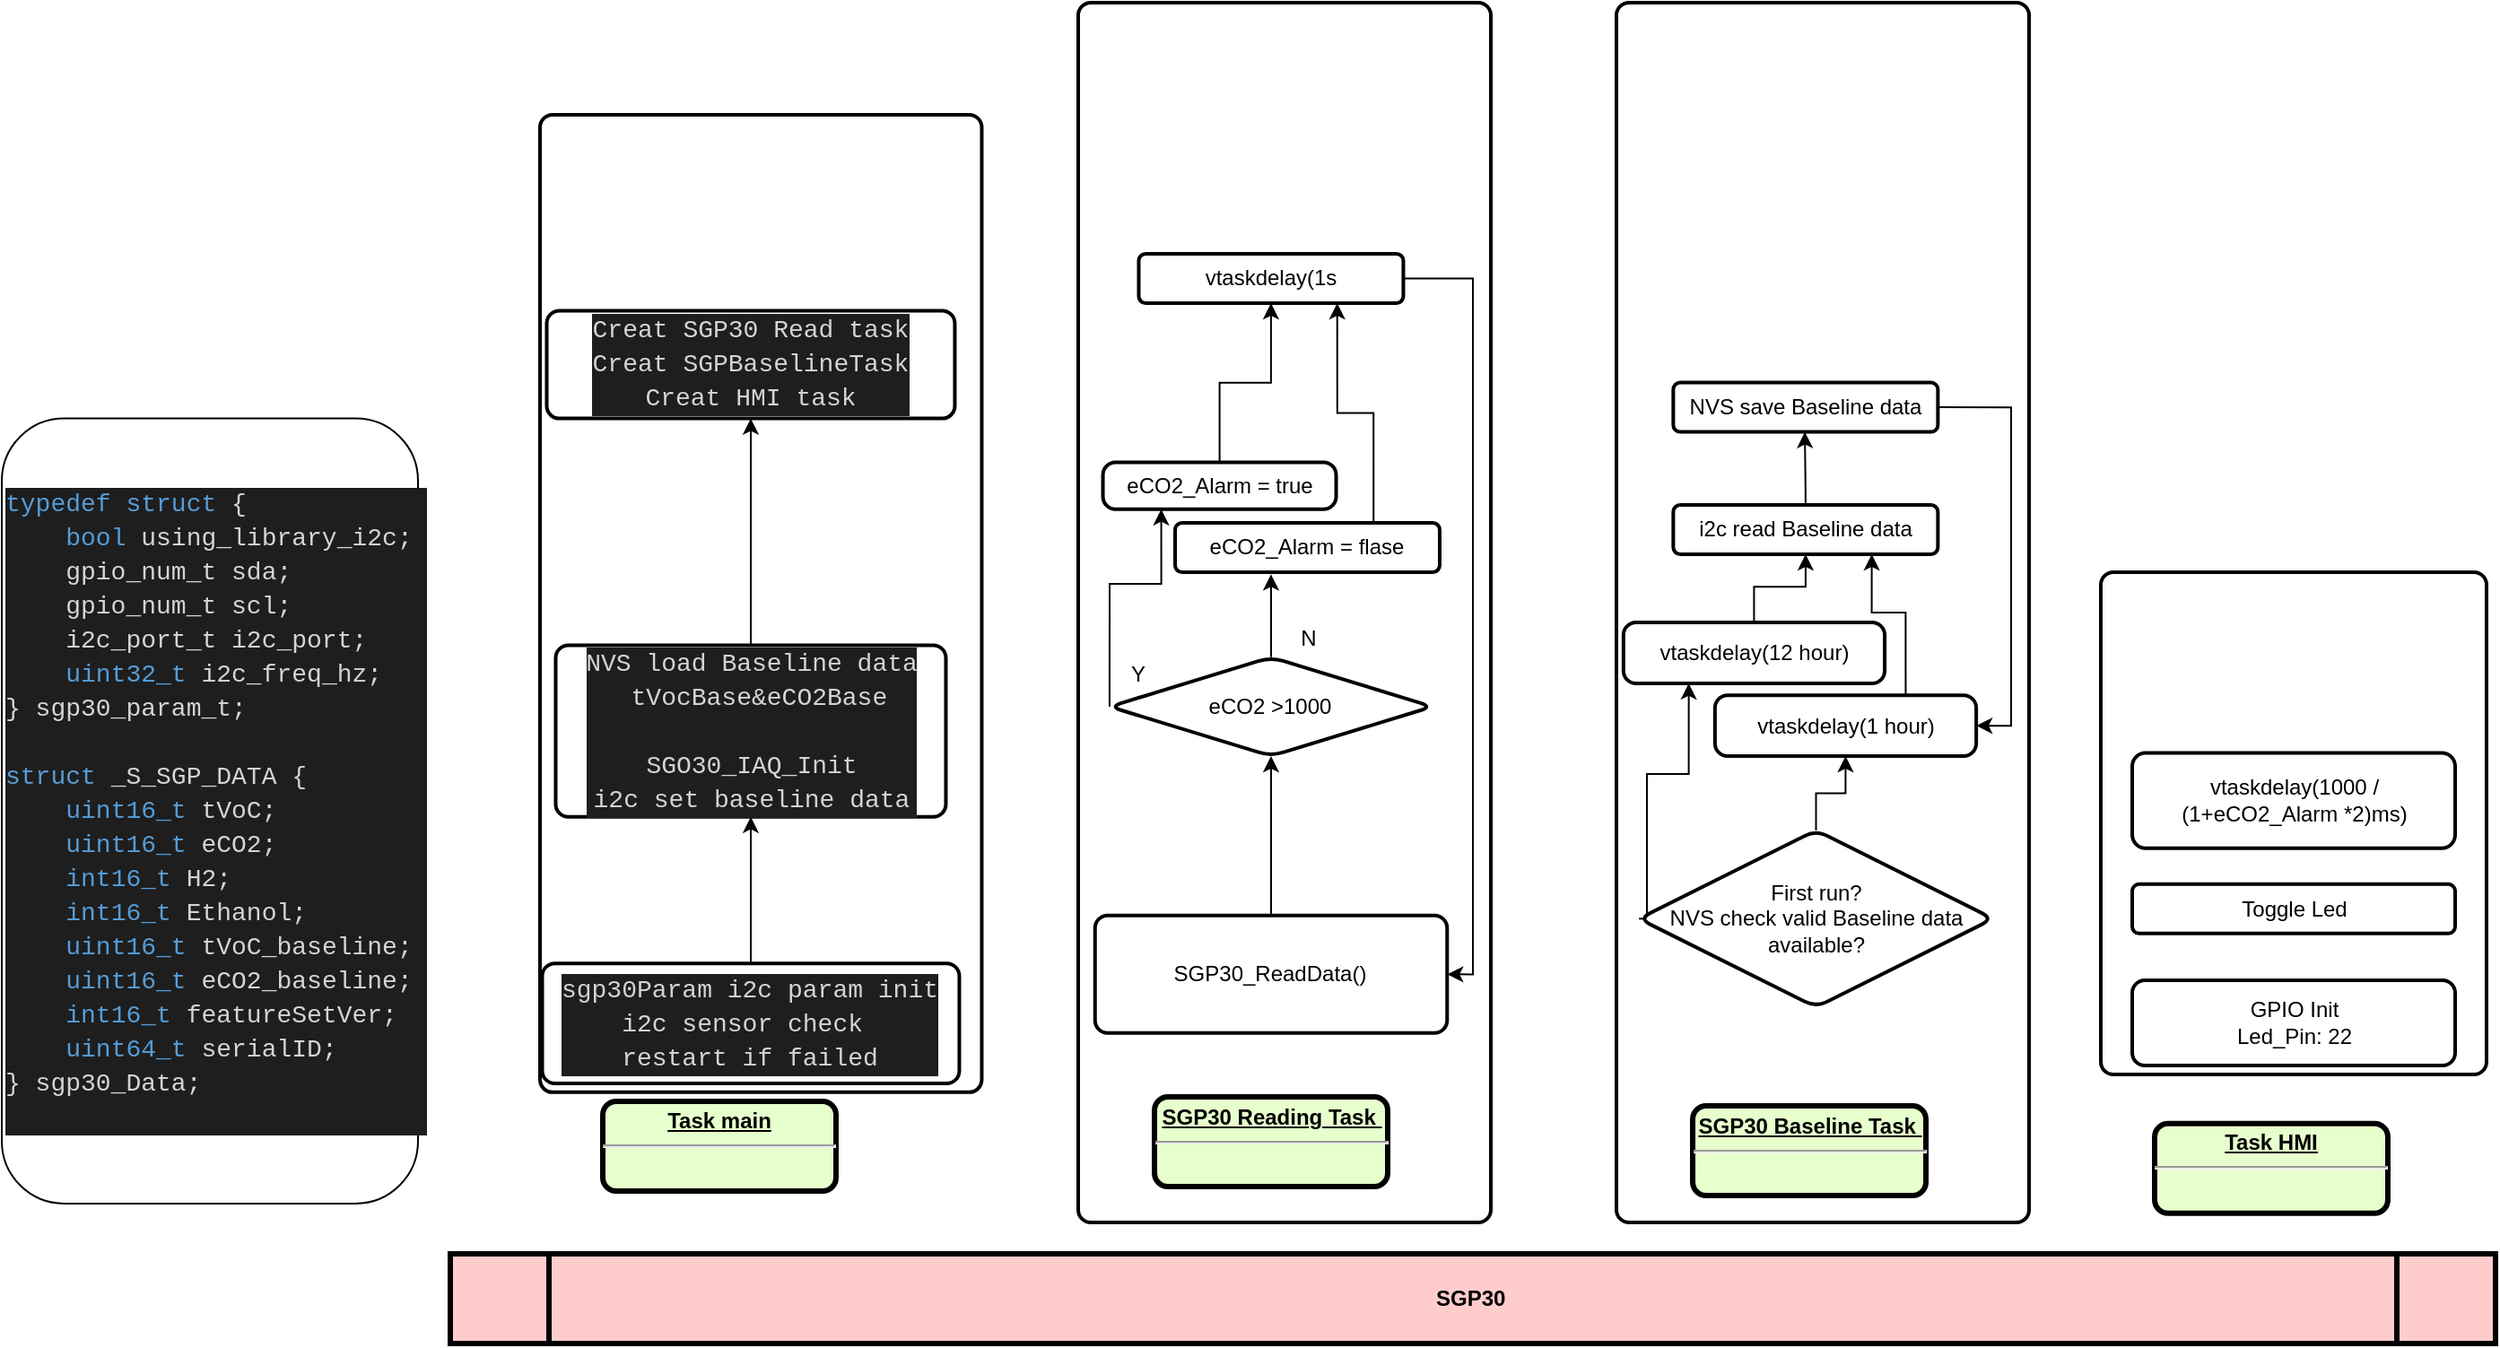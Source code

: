 <mxfile version="14.2.2" type="github">
  <diagram id="aIBNMCLB5vegAtX76ae7" name="Page-1">
    <mxGraphModel dx="1955" dy="934" grid="1" gridSize="10" guides="1" tooltips="1" connect="1" arrows="1" fold="1" page="1" pageScale="1" pageWidth="827" pageHeight="1169" math="0" shadow="0">
      <root>
        <mxCell id="0" />
        <mxCell id="1" parent="0" />
        <mxCell id="qpSUApoE_brRs-mtpVLS-30" value="" style="rounded=1;whiteSpace=wrap;html=1;absoluteArcSize=1;arcSize=14;strokeWidth=2;" parent="1" vertex="1">
          <mxGeometry x="1310" y="365" width="215" height="280" as="geometry" />
        </mxCell>
        <mxCell id="1z75fBFgBHhC1uhvndQV-83" value="" style="rounded=1;whiteSpace=wrap;html=1;absoluteArcSize=1;arcSize=14;strokeWidth=2;" parent="1" vertex="1">
          <mxGeometry x="740" y="47.5" width="230" height="680" as="geometry" />
        </mxCell>
        <mxCell id="1z75fBFgBHhC1uhvndQV-82" value="" style="rounded=1;whiteSpace=wrap;html=1;absoluteArcSize=1;arcSize=14;strokeWidth=2;" parent="1" vertex="1">
          <mxGeometry x="440" y="110" width="246.23" height="544.92" as="geometry" />
        </mxCell>
        <mxCell id="1z75fBFgBHhC1uhvndQV-1" value="SGP30 " style="shape=process;whiteSpace=wrap;align=center;verticalAlign=middle;size=0.048;fontStyle=1;strokeWidth=3;fillColor=#FFCCCC" parent="1" vertex="1">
          <mxGeometry x="390" y="745" width="1140" height="50" as="geometry" />
        </mxCell>
        <mxCell id="1z75fBFgBHhC1uhvndQV-2" value="&lt;p style=&quot;margin: 0px ; margin-top: 4px ; text-align: center ; text-decoration: underline&quot;&gt;&lt;strong&gt;&lt;strong&gt;Task&lt;/strong&gt;&amp;nbsp;main&lt;br&gt;&lt;/strong&gt;&lt;/p&gt;&lt;hr&gt;&lt;p style=&quot;margin: 0px ; margin-left: 8px&quot;&gt;&lt;br&gt;&lt;/p&gt;" style="verticalAlign=middle;align=center;overflow=fill;fontSize=12;fontFamily=Helvetica;html=1;rounded=1;fontStyle=1;strokeWidth=3;fillColor=#E6FFCC" parent="1" vertex="1">
          <mxGeometry x="475" y="660" width="130" height="50" as="geometry" />
        </mxCell>
        <mxCell id="1z75fBFgBHhC1uhvndQV-80" value="" style="edgeStyle=orthogonalEdgeStyle;rounded=0;orthogonalLoop=1;jettySize=auto;html=1;" parent="1" source="1z75fBFgBHhC1uhvndQV-3" target="1z75fBFgBHhC1uhvndQV-4" edge="1">
          <mxGeometry relative="1" as="geometry" />
        </mxCell>
        <mxCell id="1z75fBFgBHhC1uhvndQV-3" value="&lt;div style=&quot;color: rgb(212 , 212 , 212) ; background-color: rgb(30 , 30 , 30) ; font-family: &amp;#34;consolas&amp;#34; , &amp;#34;courier new&amp;#34; , monospace ; line-height: 19px&quot;&gt;&lt;div style=&quot;font-family: &amp;#34;consolas&amp;#34; , &amp;#34;courier new&amp;#34; , monospace ; font-size: 14px ; line-height: 19px&quot;&gt;sgp30Param i2c param init&lt;/div&gt;&lt;div style=&quot;font-family: &amp;#34;consolas&amp;#34; , &amp;#34;courier new&amp;#34; , monospace ; font-size: 14px ; line-height: 19px&quot;&gt;i2c sensor check&amp;nbsp;&lt;/div&gt;&lt;div style=&quot;font-family: &amp;#34;consolas&amp;#34; , &amp;#34;courier new&amp;#34; , monospace ; font-size: 14px ; line-height: 19px&quot;&gt;restart if failed&lt;/div&gt;&lt;/div&gt;" style="rounded=1;whiteSpace=wrap;html=1;absoluteArcSize=1;arcSize=14;strokeWidth=2;" parent="1" vertex="1">
          <mxGeometry x="441.24" y="583.13" width="232.49" height="66.87" as="geometry" />
        </mxCell>
        <mxCell id="qpSUApoE_brRs-mtpVLS-2" value="" style="edgeStyle=orthogonalEdgeStyle;rounded=0;orthogonalLoop=1;jettySize=auto;html=1;" parent="1" source="1z75fBFgBHhC1uhvndQV-4" target="qpSUApoE_brRs-mtpVLS-1" edge="1">
          <mxGeometry relative="1" as="geometry" />
        </mxCell>
        <mxCell id="1z75fBFgBHhC1uhvndQV-4" value="&lt;div style=&quot;color: rgb(212 , 212 , 212) ; background-color: rgb(30 , 30 , 30) ; font-family: &amp;#34;consolas&amp;#34; , &amp;#34;courier new&amp;#34; , monospace ; font-size: 14px ; line-height: 19px&quot;&gt;NVS load Baseline data&lt;/div&gt;&lt;div style=&quot;color: rgb(212 , 212 , 212) ; background-color: rgb(30 , 30 , 30) ; font-family: &amp;#34;consolas&amp;#34; , &amp;#34;courier new&amp;#34; , monospace ; font-size: 14px ; line-height: 19px&quot;&gt;&amp;nbsp;tVocBase&amp;amp;eCO2Base&lt;/div&gt;&lt;div style=&quot;color: rgb(212 , 212 , 212) ; background-color: rgb(30 , 30 , 30) ; font-family: &amp;#34;consolas&amp;#34; , &amp;#34;courier new&amp;#34; , monospace ; font-size: 14px ; line-height: 19px&quot;&gt;&lt;br&gt;&lt;/div&gt;&lt;div style=&quot;color: rgb(212 , 212 , 212) ; background-color: rgb(30 , 30 , 30) ; font-family: &amp;#34;consolas&amp;#34; , &amp;#34;courier new&amp;#34; , monospace ; font-size: 14px ; line-height: 19px&quot;&gt;SGO30_IAQ_Init&lt;/div&gt;&lt;div style=&quot;color: rgb(212 , 212 , 212) ; background-color: rgb(30 , 30 , 30) ; font-family: &amp;#34;consolas&amp;#34; , &amp;#34;courier new&amp;#34; , monospace ; font-size: 14px ; line-height: 19px&quot;&gt;i2c set baseline data&lt;/div&gt;" style="rounded=1;whiteSpace=wrap;html=1;absoluteArcSize=1;arcSize=14;strokeWidth=2;" parent="1" vertex="1">
          <mxGeometry x="448.74" y="405.74" width="217.5" height="95.62" as="geometry" />
        </mxCell>
        <mxCell id="1z75fBFgBHhC1uhvndQV-7" value="&lt;p style=&quot;margin: 0px ; margin-top: 4px ; text-align: center ; text-decoration: underline&quot;&gt;&lt;strong&gt;&lt;strong&gt;SGP30 Reading Task&lt;/strong&gt;&amp;nbsp;&lt;br&gt;&lt;/strong&gt;&lt;/p&gt;&lt;hr&gt;&lt;p style=&quot;margin: 0px ; margin-left: 8px&quot;&gt;&lt;br&gt;&lt;/p&gt;" style="verticalAlign=middle;align=center;overflow=fill;fontSize=12;fontFamily=Helvetica;html=1;rounded=1;fontStyle=1;strokeWidth=3;fillColor=#E6FFCC" parent="1" vertex="1">
          <mxGeometry x="782.51" y="657.5" width="130" height="50" as="geometry" />
        </mxCell>
        <mxCell id="qpSUApoE_brRs-mtpVLS-1" value="&lt;div style=&quot;color: rgb(212 , 212 , 212) ; background-color: rgb(30 , 30 , 30) ; font-family: &amp;#34;consolas&amp;#34; , &amp;#34;courier new&amp;#34; , monospace ; font-size: 14px ; line-height: 19px&quot;&gt;Creat SGP30 Read task&lt;/div&gt;&lt;div style=&quot;color: rgb(212 , 212 , 212) ; background-color: rgb(30 , 30 , 30) ; font-family: &amp;#34;consolas&amp;#34; , &amp;#34;courier new&amp;#34; , monospace ; font-size: 14px ; line-height: 19px&quot;&gt;Creat SGPBaselineTask&lt;/div&gt;&lt;div style=&quot;color: rgb(212 , 212 , 212) ; background-color: rgb(30 , 30 , 30) ; font-family: &amp;#34;consolas&amp;#34; , &amp;#34;courier new&amp;#34; , monospace ; font-size: 14px ; line-height: 19px&quot;&gt;Creat HMI task&lt;/div&gt;" style="rounded=1;whiteSpace=wrap;html=1;absoluteArcSize=1;arcSize=14;strokeWidth=2;" parent="1" vertex="1">
          <mxGeometry x="443.74" y="219.3" width="227.49" height="60" as="geometry" />
        </mxCell>
        <mxCell id="qpSUApoE_brRs-mtpVLS-3" value="eCO2 &amp;gt;1000" style="rhombus;whiteSpace=wrap;html=1;rounded=1;strokeWidth=2;arcSize=14;" parent="1" vertex="1">
          <mxGeometry x="757.48" y="412.42" width="180" height="55.08" as="geometry" />
        </mxCell>
        <mxCell id="qpSUApoE_brRs-mtpVLS-11" value="" style="edgeStyle=orthogonalEdgeStyle;rounded=0;orthogonalLoop=1;jettySize=auto;html=1;entryX=0.25;entryY=1;entryDx=0;entryDy=0;exitX=0;exitY=0.5;exitDx=0;exitDy=0;" parent="1" source="qpSUApoE_brRs-mtpVLS-3" edge="1" target="qpSUApoE_brRs-mtpVLS-12">
          <mxGeometry relative="1" as="geometry">
            <mxPoint x="780.03" y="399.7" as="sourcePoint" />
            <mxPoint x="690" y="457.34" as="targetPoint" />
            <Array as="points">
              <mxPoint x="758" y="371.5" />
              <mxPoint x="786" y="371.5" />
            </Array>
          </mxGeometry>
        </mxCell>
        <mxCell id="3Hrfc6jVErraSraYbf2L-2" value="" style="edgeStyle=orthogonalEdgeStyle;rounded=0;orthogonalLoop=1;jettySize=auto;html=1;" edge="1" parent="1" source="qpSUApoE_brRs-mtpVLS-12" target="Un01HnfKfebli6_bDrwn-10">
          <mxGeometry relative="1" as="geometry" />
        </mxCell>
        <mxCell id="qpSUApoE_brRs-mtpVLS-12" value="eCO2_Alarm = true" style="rounded=1;whiteSpace=wrap;html=1;absoluteArcSize=1;arcSize=14;strokeWidth=2;" parent="1" vertex="1">
          <mxGeometry x="753.77" y="303.75" width="130" height="26.09" as="geometry" />
        </mxCell>
        <mxCell id="qpSUApoE_brRs-mtpVLS-17" value="Y" style="text;html=1;align=center;verticalAlign=middle;resizable=0;points=[];autosize=1;" parent="1" vertex="1">
          <mxGeometry x="762.51" y="412.42" width="20" height="20" as="geometry" />
        </mxCell>
        <mxCell id="qpSUApoE_brRs-mtpVLS-18" value="SGP30_ReadData()" style="rounded=1;whiteSpace=wrap;html=1;absoluteArcSize=1;arcSize=14;strokeWidth=2;" parent="1" vertex="1">
          <mxGeometry x="749.38" y="556.4" width="196.25" height="65.5" as="geometry" />
        </mxCell>
        <mxCell id="qpSUApoE_brRs-mtpVLS-28" value="" style="edgeStyle=orthogonalEdgeStyle;rounded=0;orthogonalLoop=1;jettySize=auto;html=1;exitX=0.5;exitY=0;exitDx=0;exitDy=0;entryX=0.5;entryY=1;entryDx=0;entryDy=0;" parent="1" source="qpSUApoE_brRs-mtpVLS-3" edge="1">
          <mxGeometry relative="1" as="geometry">
            <mxPoint x="857.5" y="387.5" as="sourcePoint" />
            <mxPoint x="847.48" y="366.17" as="targetPoint" />
          </mxGeometry>
        </mxCell>
        <mxCell id="qpSUApoE_brRs-mtpVLS-29" value="&lt;p style=&quot;margin: 0px ; margin-top: 4px ; text-align: center ; text-decoration: underline&quot;&gt;&lt;strong&gt;&lt;strong&gt;Task&lt;/strong&gt;&amp;nbsp;HMI&lt;br&gt;&lt;/strong&gt;&lt;/p&gt;&lt;hr&gt;&lt;p style=&quot;margin: 0px ; margin-left: 8px&quot;&gt;&lt;br&gt;&lt;/p&gt;" style="verticalAlign=middle;align=center;overflow=fill;fontSize=12;fontFamily=Helvetica;html=1;rounded=1;fontStyle=1;strokeWidth=3;fillColor=#E6FFCC" parent="1" vertex="1">
          <mxGeometry x="1340" y="672.42" width="130" height="50" as="geometry" />
        </mxCell>
        <mxCell id="qpSUApoE_brRs-mtpVLS-36" value="GPIO Init&lt;br&gt;Led_Pin: 22&lt;br&gt;" style="rounded=1;whiteSpace=wrap;html=1;absoluteArcSize=1;arcSize=14;strokeWidth=2;" parent="1" vertex="1">
          <mxGeometry x="1327.5" y="592.5" width="180" height="47.5" as="geometry" />
        </mxCell>
        <mxCell id="qpSUApoE_brRs-mtpVLS-43" value="Toggle Led" style="whiteSpace=wrap;html=1;rounded=1;strokeWidth=2;arcSize=14;" parent="1" vertex="1">
          <mxGeometry x="1327.5" y="538.9" width="180" height="27.5" as="geometry" />
        </mxCell>
        <mxCell id="qpSUApoE_brRs-mtpVLS-44" value="vtaskdelay(1000 / (1+eCO2_Alarm *2)ms)" style="whiteSpace=wrap;html=1;rounded=1;strokeWidth=2;arcSize=14;" parent="1" vertex="1">
          <mxGeometry x="1327.5" y="465.74" width="180" height="53.12" as="geometry" />
        </mxCell>
        <mxCell id="pYE9BElWbnLyJK9MFPdy-1" value="&lt;div style=&quot;font-family: &amp;#34;consolas&amp;#34; , &amp;#34;courier new&amp;#34; , monospace ; font-size: 14px ; line-height: 19px&quot;&gt;&lt;div style=&quot;color: rgb(212 , 212 , 212) ; background-color: rgb(30 , 30 , 30) ; font-family: &amp;#34;consolas&amp;#34; , &amp;#34;courier new&amp;#34; , monospace ; line-height: 19px&quot;&gt;&lt;div&gt;&lt;span style=&quot;color: #569cd6&quot;&gt;typedef&lt;/span&gt;&amp;nbsp;&lt;span style=&quot;color: #569cd6&quot;&gt;struct&lt;/span&gt;&amp;nbsp;{&lt;/div&gt;&lt;div&gt;&amp;nbsp;&amp;nbsp;&amp;nbsp;&amp;nbsp;&lt;span style=&quot;color: #569cd6&quot;&gt;bool&lt;/span&gt;&amp;nbsp;using_library_i2c;&lt;span style=&quot;color: #6a9955&quot;&gt;&amp;nbsp;&lt;/span&gt;&lt;/div&gt;&lt;div&gt;&amp;nbsp;&amp;nbsp;&amp;nbsp;&amp;nbsp;gpio_num_t&amp;nbsp;sda;&lt;span style=&quot;color: #6a9955&quot;&gt;&amp;nbsp;&lt;/span&gt;&lt;/div&gt;&lt;div&gt;&amp;nbsp;&amp;nbsp;&amp;nbsp;&amp;nbsp;gpio_num_t&amp;nbsp;scl;&lt;span style=&quot;color: #6a9955&quot;&gt;&amp;nbsp;&lt;/span&gt;&lt;/div&gt;&lt;div&gt;&amp;nbsp;&amp;nbsp;&amp;nbsp;&amp;nbsp;i2c_port_t&amp;nbsp;i2c_port;&lt;span style=&quot;color: #6a9955&quot;&gt;&amp;nbsp;&lt;/span&gt;&lt;/div&gt;&lt;div&gt;&amp;nbsp;&amp;nbsp;&amp;nbsp;&amp;nbsp;&lt;span style=&quot;color: #569cd6&quot;&gt;uint32_t&lt;/span&gt;&amp;nbsp;i2c_freq_hz;&lt;span style=&quot;color: #6a9955&quot;&gt;&amp;nbsp;&lt;/span&gt;&lt;/div&gt;&lt;div&gt;}&amp;nbsp;sgp30_param_t;&lt;/div&gt;&lt;div&gt;&lt;br&gt;&lt;/div&gt;&lt;div&gt;&lt;div style=&quot;font-family: &amp;#34;consolas&amp;#34; , &amp;#34;courier new&amp;#34; , monospace ; line-height: 19px&quot;&gt;&lt;div&gt;&lt;span style=&quot;color: #569cd6&quot;&gt;struct&lt;/span&gt;&amp;nbsp;_S_SGP_DATA&amp;nbsp;{&lt;/div&gt;&lt;div&gt;&amp;nbsp;&amp;nbsp;&amp;nbsp;&amp;nbsp;&lt;span style=&quot;color: #569cd6&quot;&gt;uint16_t&lt;/span&gt;&amp;nbsp;tVoC;&lt;span style=&quot;color: #6a9955&quot;&gt;&amp;nbsp; &amp;nbsp; &amp;nbsp;&lt;/span&gt;&lt;/div&gt;&lt;div&gt;&amp;nbsp;&amp;nbsp;&amp;nbsp;&amp;nbsp;&lt;span style=&quot;color: #569cd6&quot;&gt;uint16_t&lt;/span&gt;&amp;nbsp;eCO2;&lt;span style=&quot;color: #6a9955&quot;&gt;&amp;nbsp; &amp;nbsp;&amp;nbsp;&lt;/span&gt;&lt;/div&gt;&lt;div&gt;&amp;nbsp;&amp;nbsp;&amp;nbsp;&amp;nbsp;&lt;span style=&quot;color: #569cd6&quot;&gt;int16_t&lt;/span&gt;&amp;nbsp;H2;&lt;/div&gt;&lt;div&gt;&amp;nbsp;&amp;nbsp;&amp;nbsp;&amp;nbsp;&lt;span style=&quot;color: #569cd6&quot;&gt;int16_t&lt;/span&gt;&amp;nbsp;Ethanol;&lt;/div&gt;&lt;div&gt;&amp;nbsp;&amp;nbsp;&amp;nbsp;&amp;nbsp;&lt;span style=&quot;color: #569cd6&quot;&gt;uint16_t&lt;/span&gt;&amp;nbsp;tVoC_baseline;&lt;span style=&quot;color: #6a9955&quot;&gt;&amp;nbsp;&lt;/span&gt;&lt;/div&gt;&lt;div&gt;&amp;nbsp;&amp;nbsp;&amp;nbsp;&amp;nbsp;&lt;span style=&quot;color: #569cd6&quot;&gt;uint16_t&lt;/span&gt;&amp;nbsp;eCO2_baseline;&lt;span style=&quot;color: #6a9955&quot;&gt;&amp;nbsp;&lt;/span&gt;&lt;/div&gt;&lt;div&gt;&amp;nbsp;&amp;nbsp;&amp;nbsp;&amp;nbsp;&lt;span style=&quot;color: #569cd6&quot;&gt;int16_t&lt;/span&gt;&amp;nbsp;featureSetVer;&lt;/div&gt;&lt;div&gt;&amp;nbsp;&amp;nbsp;&amp;nbsp;&amp;nbsp;&lt;span style=&quot;color: #569cd6&quot;&gt;uint64_t&lt;/span&gt;&amp;nbsp;serialID;&lt;/div&gt;&lt;div&gt;}&amp;nbsp;sgp30_Data;&lt;/div&gt;&lt;/div&gt;&lt;/div&gt;&lt;div&gt;&lt;br&gt;&lt;/div&gt;&lt;/div&gt;&lt;/div&gt;" style="rounded=1;whiteSpace=wrap;html=1;align=left;" parent="1" vertex="1">
          <mxGeometry x="140" y="279.3" width="232" height="437.65" as="geometry" />
        </mxCell>
        <mxCell id="Un01HnfKfebli6_bDrwn-12" value="" style="edgeStyle=orthogonalEdgeStyle;rounded=0;orthogonalLoop=1;jettySize=auto;html=1;entryX=1;entryY=0.5;entryDx=0;entryDy=0;exitX=1;exitY=0.5;exitDx=0;exitDy=0;" parent="1" source="Un01HnfKfebli6_bDrwn-10" target="qpSUApoE_brRs-mtpVLS-18" edge="1">
          <mxGeometry relative="1" as="geometry">
            <mxPoint x="912.5" y="540" as="targetPoint" />
            <Array as="points">
              <mxPoint x="960" y="201.5" />
              <mxPoint x="960" y="589.5" />
            </Array>
          </mxGeometry>
        </mxCell>
        <mxCell id="Un01HnfKfebli6_bDrwn-10" value="vtaskdelay(1s" style="whiteSpace=wrap;html=1;rounded=1;strokeWidth=2;arcSize=14;" parent="1" vertex="1">
          <mxGeometry x="773.74" y="187.5" width="147.49" height="27.5" as="geometry" />
        </mxCell>
        <mxCell id="ufi4V1U7AW8aj_9xYBH5-1" value="" style="edgeStyle=orthogonalEdgeStyle;rounded=0;orthogonalLoop=1;jettySize=auto;html=1;exitX=0.75;exitY=0;exitDx=0;exitDy=0;entryX=0.75;entryY=1;entryDx=0;entryDy=0;" parent="1" source="3Hrfc6jVErraSraYbf2L-1" target="Un01HnfKfebli6_bDrwn-10" edge="1">
          <mxGeometry relative="1" as="geometry">
            <mxPoint x="920" y="329.84" as="sourcePoint" />
            <mxPoint x="920.035" y="284.84" as="targetPoint" />
          </mxGeometry>
        </mxCell>
        <mxCell id="ufi4V1U7AW8aj_9xYBH5-6" value="N" style="text;html=1;align=center;verticalAlign=middle;resizable=0;points=[];autosize=1;" parent="1" vertex="1">
          <mxGeometry x="857.74" y="392.42" width="20" height="20" as="geometry" />
        </mxCell>
        <mxCell id="3Hrfc6jVErraSraYbf2L-1" value="eCO2_Alarm = flase" style="whiteSpace=wrap;html=1;rounded=1;strokeWidth=2;arcSize=14;" vertex="1" parent="1">
          <mxGeometry x="794" y="337.5" width="147.49" height="27.5" as="geometry" />
        </mxCell>
        <mxCell id="3Hrfc6jVErraSraYbf2L-3" value="" style="rounded=1;whiteSpace=wrap;html=1;absoluteArcSize=1;arcSize=14;strokeWidth=2;" vertex="1" parent="1">
          <mxGeometry x="1040" y="47.5" width="230" height="680" as="geometry" />
        </mxCell>
        <mxCell id="3Hrfc6jVErraSraYbf2L-4" value="&lt;p style=&quot;margin: 0px ; margin-top: 4px ; text-align: center ; text-decoration: underline&quot;&gt;&lt;strong&gt;&lt;strong&gt;SGP30 Baseline Task&lt;/strong&gt;&amp;nbsp;&lt;br&gt;&lt;/strong&gt;&lt;/p&gt;&lt;hr&gt;&lt;p style=&quot;margin: 0px ; margin-left: 8px&quot;&gt;&lt;br&gt;&lt;/p&gt;" style="verticalAlign=middle;align=center;overflow=fill;fontSize=12;fontFamily=Helvetica;html=1;rounded=1;fontStyle=1;strokeWidth=3;fillColor=#E6FFCC" vertex="1" parent="1">
          <mxGeometry x="1082.51" y="662.5" width="130" height="50" as="geometry" />
        </mxCell>
        <mxCell id="3Hrfc6jVErraSraYbf2L-9" value="Y" style="text;html=1;align=center;verticalAlign=middle;resizable=0;points=[];autosize=1;" vertex="1" parent="1">
          <mxGeometry x="1062.51" y="412.42" width="20" height="20" as="geometry" />
        </mxCell>
        <mxCell id="3Hrfc6jVErraSraYbf2L-10" value="vtaskdelay(1 hour)" style="rounded=1;whiteSpace=wrap;html=1;absoluteArcSize=1;arcSize=14;strokeWidth=2;" vertex="1" parent="1">
          <mxGeometry x="1094.92" y="433.6" width="145.63" height="33.9" as="geometry" />
        </mxCell>
        <mxCell id="3Hrfc6jVErraSraYbf2L-11" value="" style="edgeStyle=orthogonalEdgeStyle;rounded=0;orthogonalLoop=1;jettySize=auto;html=1;exitX=0.5;exitY=0;exitDx=0;exitDy=0;entryX=0.5;entryY=1;entryDx=0;entryDy=0;" edge="1" parent="1" source="3Hrfc6jVErraSraYbf2L-16" target="3Hrfc6jVErraSraYbf2L-23">
          <mxGeometry relative="1" as="geometry">
            <mxPoint x="1147.48" y="412.42" as="sourcePoint" />
            <mxPoint x="1147" y="387.5" as="targetPoint" />
            <Array as="points">
              <mxPoint x="1145" y="318.5" />
              <mxPoint x="1145" y="318.5" />
              <mxPoint x="1145" y="286.5" />
            </Array>
          </mxGeometry>
        </mxCell>
        <mxCell id="3Hrfc6jVErraSraYbf2L-15" value="N" style="text;html=1;align=center;verticalAlign=middle;resizable=0;points=[];autosize=1;" vertex="1" parent="1">
          <mxGeometry x="1157.74" y="392.42" width="20" height="20" as="geometry" />
        </mxCell>
        <mxCell id="3Hrfc6jVErraSraYbf2L-16" value="i2c read Baseline data" style="whiteSpace=wrap;html=1;rounded=1;strokeWidth=2;arcSize=14;" vertex="1" parent="1">
          <mxGeometry x="1071.69" y="327.5" width="147.49" height="27.5" as="geometry" />
        </mxCell>
        <mxCell id="3Hrfc6jVErraSraYbf2L-19" value="" style="edgeStyle=orthogonalEdgeStyle;rounded=0;orthogonalLoop=1;jettySize=auto;html=1;entryX=0.5;entryY=1;entryDx=0;entryDy=0;" edge="1" parent="1" source="3Hrfc6jVErraSraYbf2L-17" target="3Hrfc6jVErraSraYbf2L-10">
          <mxGeometry relative="1" as="geometry" />
        </mxCell>
        <mxCell id="3Hrfc6jVErraSraYbf2L-20" value="" style="edgeStyle=orthogonalEdgeStyle;rounded=0;orthogonalLoop=1;jettySize=auto;html=1;entryX=0.25;entryY=1;entryDx=0;entryDy=0;exitX=0;exitY=0.5;exitDx=0;exitDy=0;" edge="1" parent="1" source="3Hrfc6jVErraSraYbf2L-17" target="3Hrfc6jVErraSraYbf2L-18">
          <mxGeometry relative="1" as="geometry">
            <Array as="points">
              <mxPoint x="1057" y="477.5" />
              <mxPoint x="1080" y="477.5" />
            </Array>
          </mxGeometry>
        </mxCell>
        <mxCell id="3Hrfc6jVErraSraYbf2L-17" value="First run?&lt;br&gt;NVS check valid Baseline data available?" style="rhombus;whiteSpace=wrap;html=1;rounded=1;strokeWidth=2;arcSize=14;" vertex="1" parent="1">
          <mxGeometry x="1052.52" y="508.86" width="197.48" height="98.64" as="geometry" />
        </mxCell>
        <mxCell id="3Hrfc6jVErraSraYbf2L-21" value="" style="edgeStyle=orthogonalEdgeStyle;rounded=0;orthogonalLoop=1;jettySize=auto;html=1;" edge="1" parent="1" source="3Hrfc6jVErraSraYbf2L-18" target="3Hrfc6jVErraSraYbf2L-16">
          <mxGeometry relative="1" as="geometry" />
        </mxCell>
        <mxCell id="3Hrfc6jVErraSraYbf2L-18" value="vtaskdelay(12 hour)" style="rounded=1;whiteSpace=wrap;html=1;absoluteArcSize=1;arcSize=14;strokeWidth=2;" vertex="1" parent="1">
          <mxGeometry x="1043.91" y="393.05" width="145.63" height="33.9" as="geometry" />
        </mxCell>
        <mxCell id="3Hrfc6jVErraSraYbf2L-22" value="" style="edgeStyle=orthogonalEdgeStyle;rounded=0;orthogonalLoop=1;jettySize=auto;html=1;exitX=0.73;exitY=-0.015;exitDx=0;exitDy=0;exitPerimeter=0;entryX=0.75;entryY=1;entryDx=0;entryDy=0;" edge="1" parent="1" source="3Hrfc6jVErraSraYbf2L-10" target="3Hrfc6jVErraSraYbf2L-16">
          <mxGeometry relative="1" as="geometry">
            <mxPoint x="1128.833" y="502.5" as="sourcePoint" />
            <mxPoint x="1157.417" y="475.0" as="targetPoint" />
            <Array as="points">
              <mxPoint x="1201" y="387.5" />
              <mxPoint x="1182" y="387.5" />
            </Array>
          </mxGeometry>
        </mxCell>
        <mxCell id="3Hrfc6jVErraSraYbf2L-23" value="NVS save Baseline data" style="whiteSpace=wrap;html=1;rounded=1;strokeWidth=2;arcSize=14;" vertex="1" parent="1">
          <mxGeometry x="1071.69" y="259.3" width="147.49" height="27.5" as="geometry" />
        </mxCell>
        <mxCell id="3Hrfc6jVErraSraYbf2L-26" value="" style="edgeStyle=orthogonalEdgeStyle;rounded=0;orthogonalLoop=1;jettySize=auto;html=1;entryX=1;entryY=0.5;entryDx=0;entryDy=0;exitX=1;exitY=0.5;exitDx=0;exitDy=0;" edge="1" parent="1" source="3Hrfc6jVErraSraYbf2L-23" target="3Hrfc6jVErraSraYbf2L-10">
          <mxGeometry relative="1" as="geometry">
            <mxPoint x="1161.25" y="518.865" as="sourcePoint" />
            <mxPoint x="1190.765" y="477.5" as="targetPoint" />
            <Array as="points">
              <mxPoint x="1260" y="273.5" />
              <mxPoint x="1260" y="450.5" />
            </Array>
          </mxGeometry>
        </mxCell>
        <mxCell id="3Hrfc6jVErraSraYbf2L-27" value="" style="edgeStyle=orthogonalEdgeStyle;rounded=0;orthogonalLoop=1;jettySize=auto;html=1;entryX=0.5;entryY=1;entryDx=0;entryDy=0;exitX=0.5;exitY=0;exitDx=0;exitDy=0;" edge="1" parent="1" source="qpSUApoE_brRs-mtpVLS-18" target="qpSUApoE_brRs-mtpVLS-3">
          <mxGeometry relative="1" as="geometry" />
        </mxCell>
      </root>
    </mxGraphModel>
  </diagram>
</mxfile>

